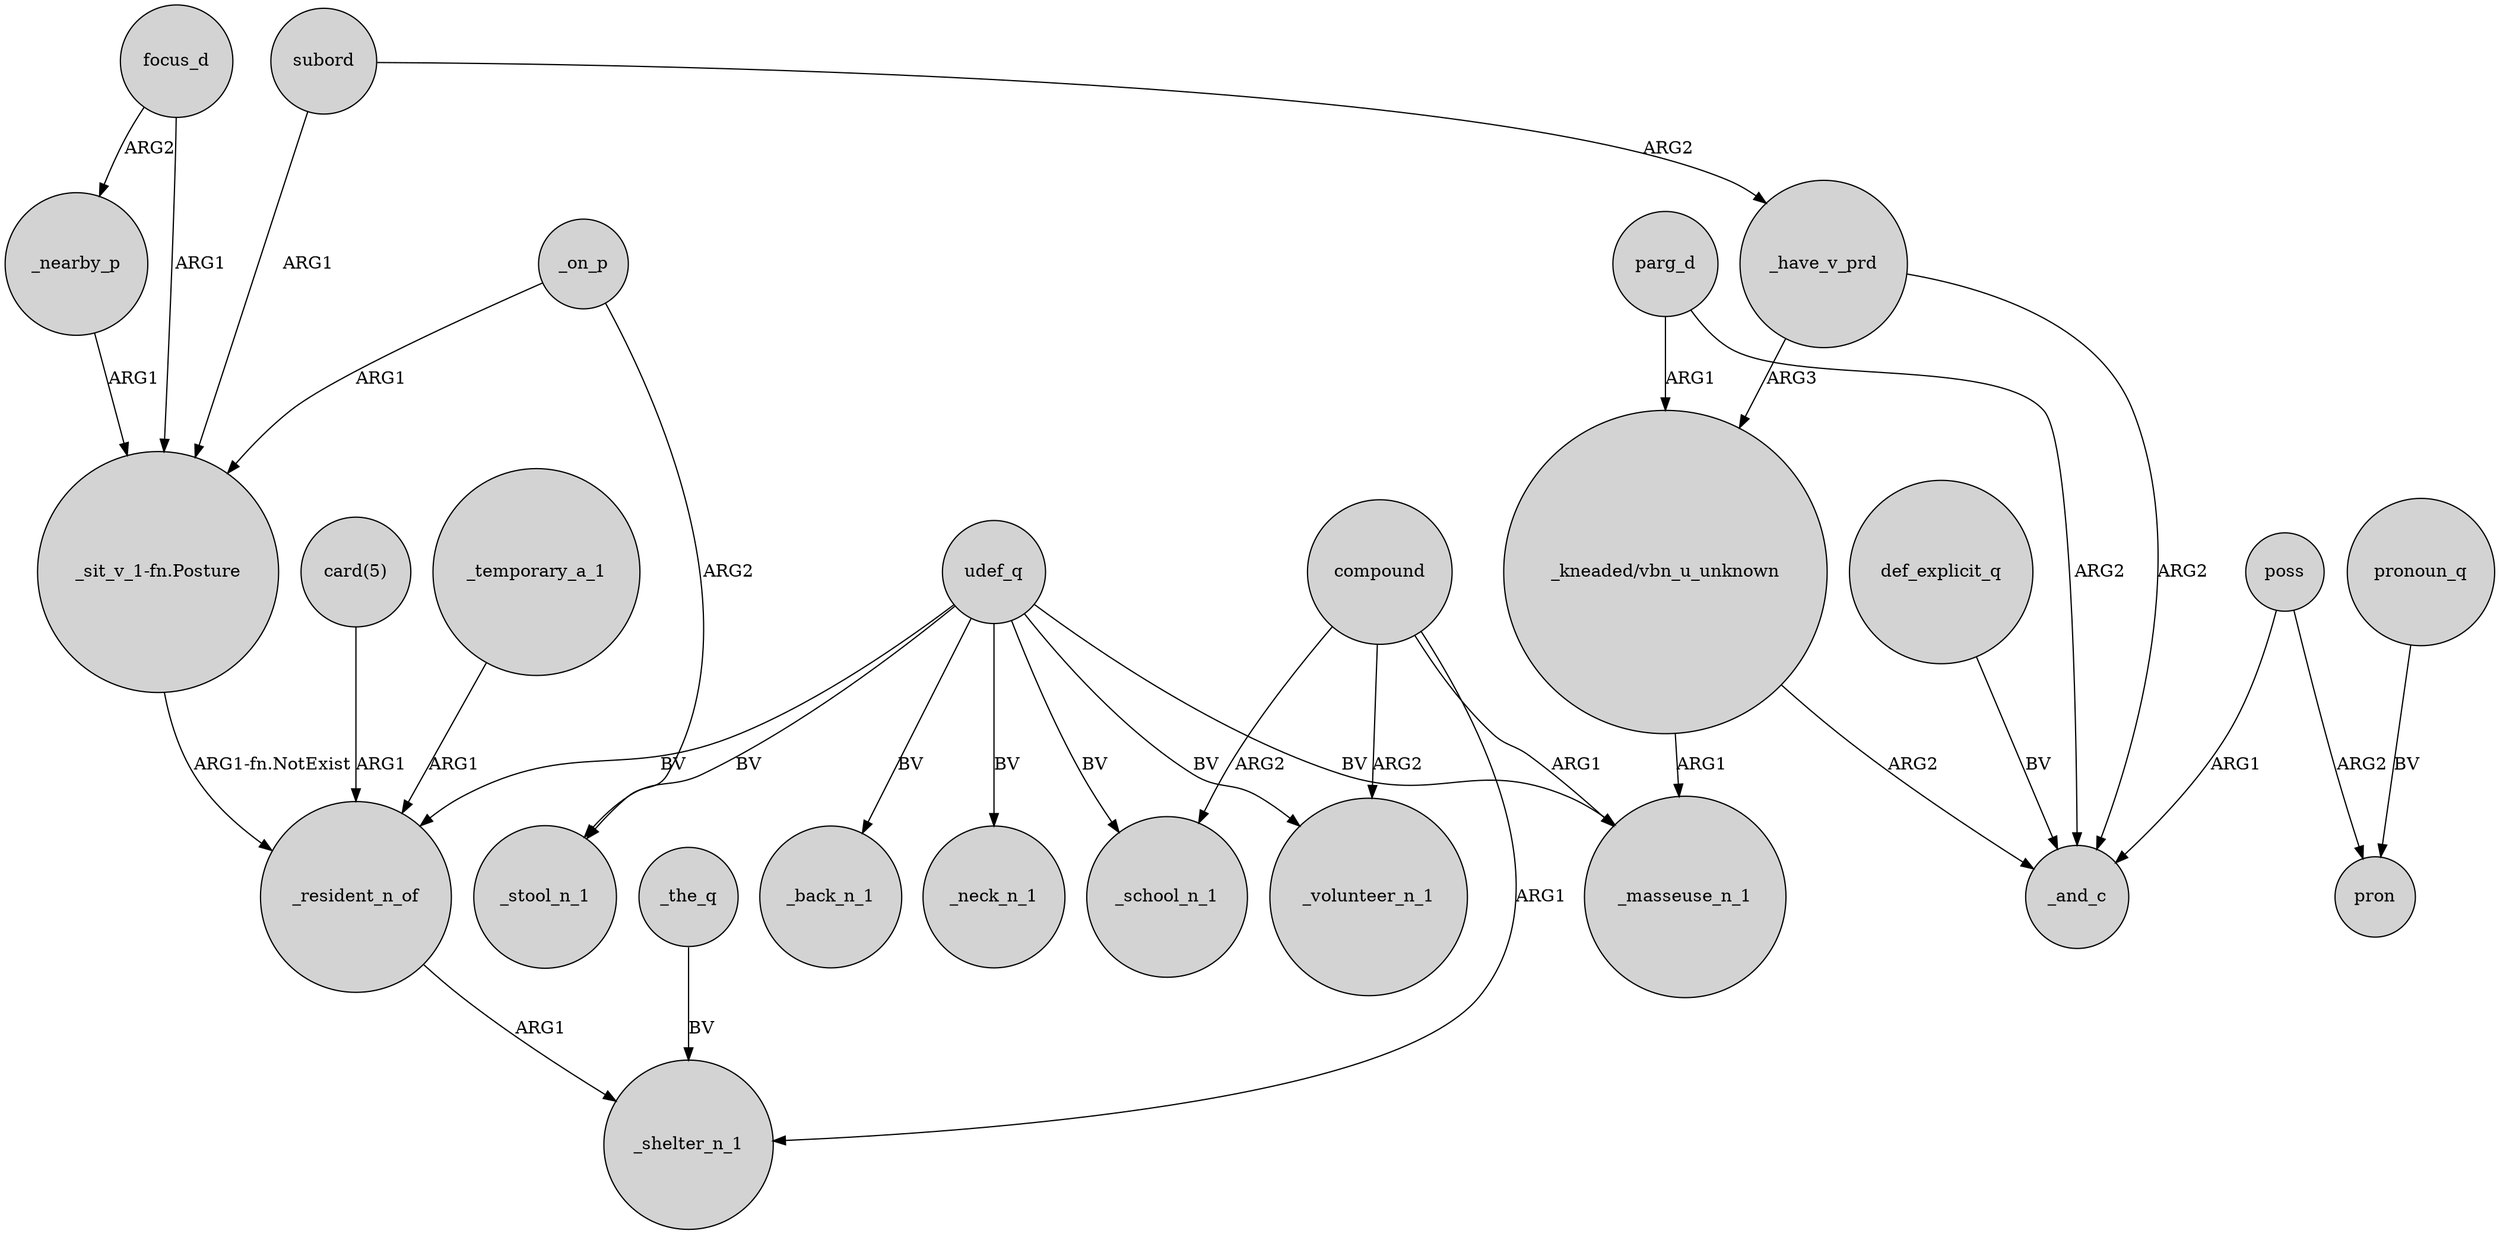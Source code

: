 digraph {
	node [shape=circle style=filled]
	"card(5)" -> _resident_n_of [label=ARG1]
	udef_q -> _neck_n_1 [label=BV]
	_resident_n_of -> _shelter_n_1 [label=ARG1]
	subord -> _have_v_prd [label=ARG2]
	poss -> _and_c [label=ARG1]
	focus_d -> _nearby_p [label=ARG2]
	_have_v_prd -> "_kneaded/vbn_u_unknown" [label=ARG3]
	poss -> pron [label=ARG2]
	compound -> _masseuse_n_1 [label=ARG1]
	def_explicit_q -> _and_c [label=BV]
	udef_q -> _back_n_1 [label=BV]
	udef_q -> _masseuse_n_1 [label=BV]
	_nearby_p -> "_sit_v_1-fn.Posture" [label=ARG1]
	subord -> "_sit_v_1-fn.Posture" [label=ARG1]
	"_sit_v_1-fn.Posture" -> _resident_n_of [label="ARG1-fn.NotExist"]
	_the_q -> _shelter_n_1 [label=BV]
	parg_d -> _and_c [label=ARG2]
	compound -> _shelter_n_1 [label=ARG1]
	"_kneaded/vbn_u_unknown" -> _masseuse_n_1 [label=ARG1]
	udef_q -> _resident_n_of [label=BV]
	pronoun_q -> pron [label=BV]
	_on_p -> _stool_n_1 [label=ARG2]
	"_kneaded/vbn_u_unknown" -> _and_c [label=ARG2]
	_have_v_prd -> _and_c [label=ARG2]
	_on_p -> "_sit_v_1-fn.Posture" [label=ARG1]
	compound -> _volunteer_n_1 [label=ARG2]
	udef_q -> _stool_n_1 [label=BV]
	udef_q -> _volunteer_n_1 [label=BV]
	parg_d -> "_kneaded/vbn_u_unknown" [label=ARG1]
	_temporary_a_1 -> _resident_n_of [label=ARG1]
	focus_d -> "_sit_v_1-fn.Posture" [label=ARG1]
	compound -> _school_n_1 [label=ARG2]
	udef_q -> _school_n_1 [label=BV]
}
